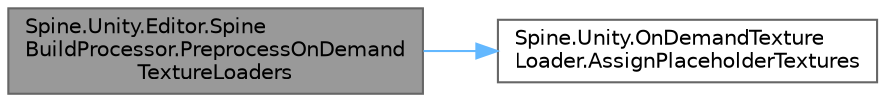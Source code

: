 digraph "Spine.Unity.Editor.SpineBuildProcessor.PreprocessOnDemandTextureLoaders"
{
 // LATEX_PDF_SIZE
  bgcolor="transparent";
  edge [fontname=Helvetica,fontsize=10,labelfontname=Helvetica,labelfontsize=10];
  node [fontname=Helvetica,fontsize=10,shape=box,height=0.2,width=0.4];
  rankdir="LR";
  Node1 [id="Node000001",label="Spine.Unity.Editor.Spine\lBuildProcessor.PreprocessOnDemand\lTextureLoaders",height=0.2,width=0.4,color="gray40", fillcolor="grey60", style="filled", fontcolor="black",tooltip=" "];
  Node1 -> Node2 [id="edge1_Node000001_Node000002",color="steelblue1",style="solid",tooltip=" "];
  Node2 [id="Node000002",label="Spine.Unity.OnDemandTexture\lLoader.AssignPlaceholderTextures",height=0.2,width=0.4,color="grey40", fillcolor="white", style="filled",URL="$class_spine_1_1_unity_1_1_on_demand_texture_loader.html#a9febac905b286e57b1227e459f074bcb",tooltip="Assigns previously setup placeholder textures at each Material of the associated AtlasAssetBase."];
}
